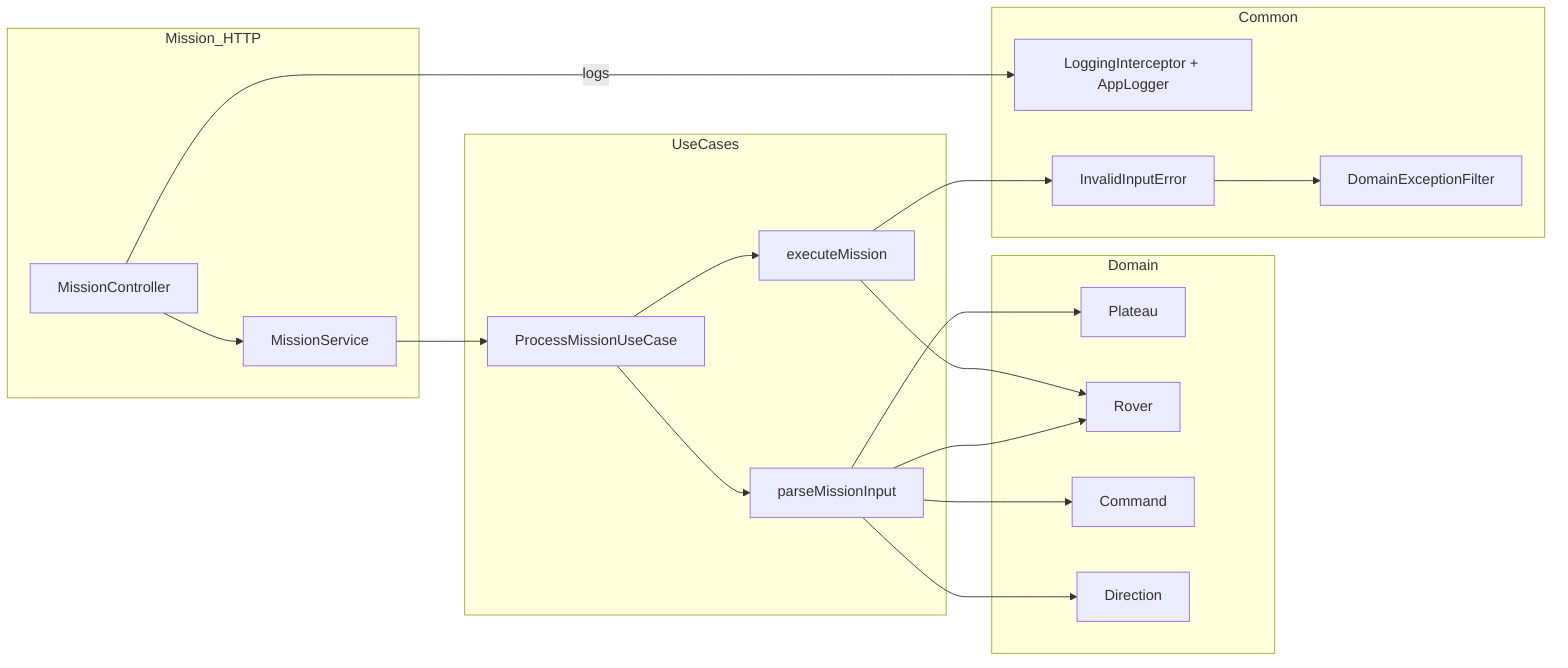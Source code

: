 flowchart LR
  subgraph Mission_HTTP
    Controller[MissionController]
    Service[MissionService]
  end
  subgraph UseCases
    UC[ProcessMissionUseCase]
    Parser[parseMissionInput]
    Exec[executeMission]
  end
  subgraph Domain
    Plateau[Plateau]
    Rover[Rover]
    Command[Command]
    Direction[Direction]
  end
  subgraph Common
    Filter[DomainExceptionFilter]
    Logger[LoggingInterceptor + AppLogger]
    Err[InvalidInputError]
  end

  Controller --> Service --> UC
  UC --> Parser --> Plateau
  Parser --> Rover
  Parser --> Command
  Parser --> Direction
  UC --> Exec --> Rover
  Exec --> Err
  Err --> Filter
  Controller -- logs --> Logger